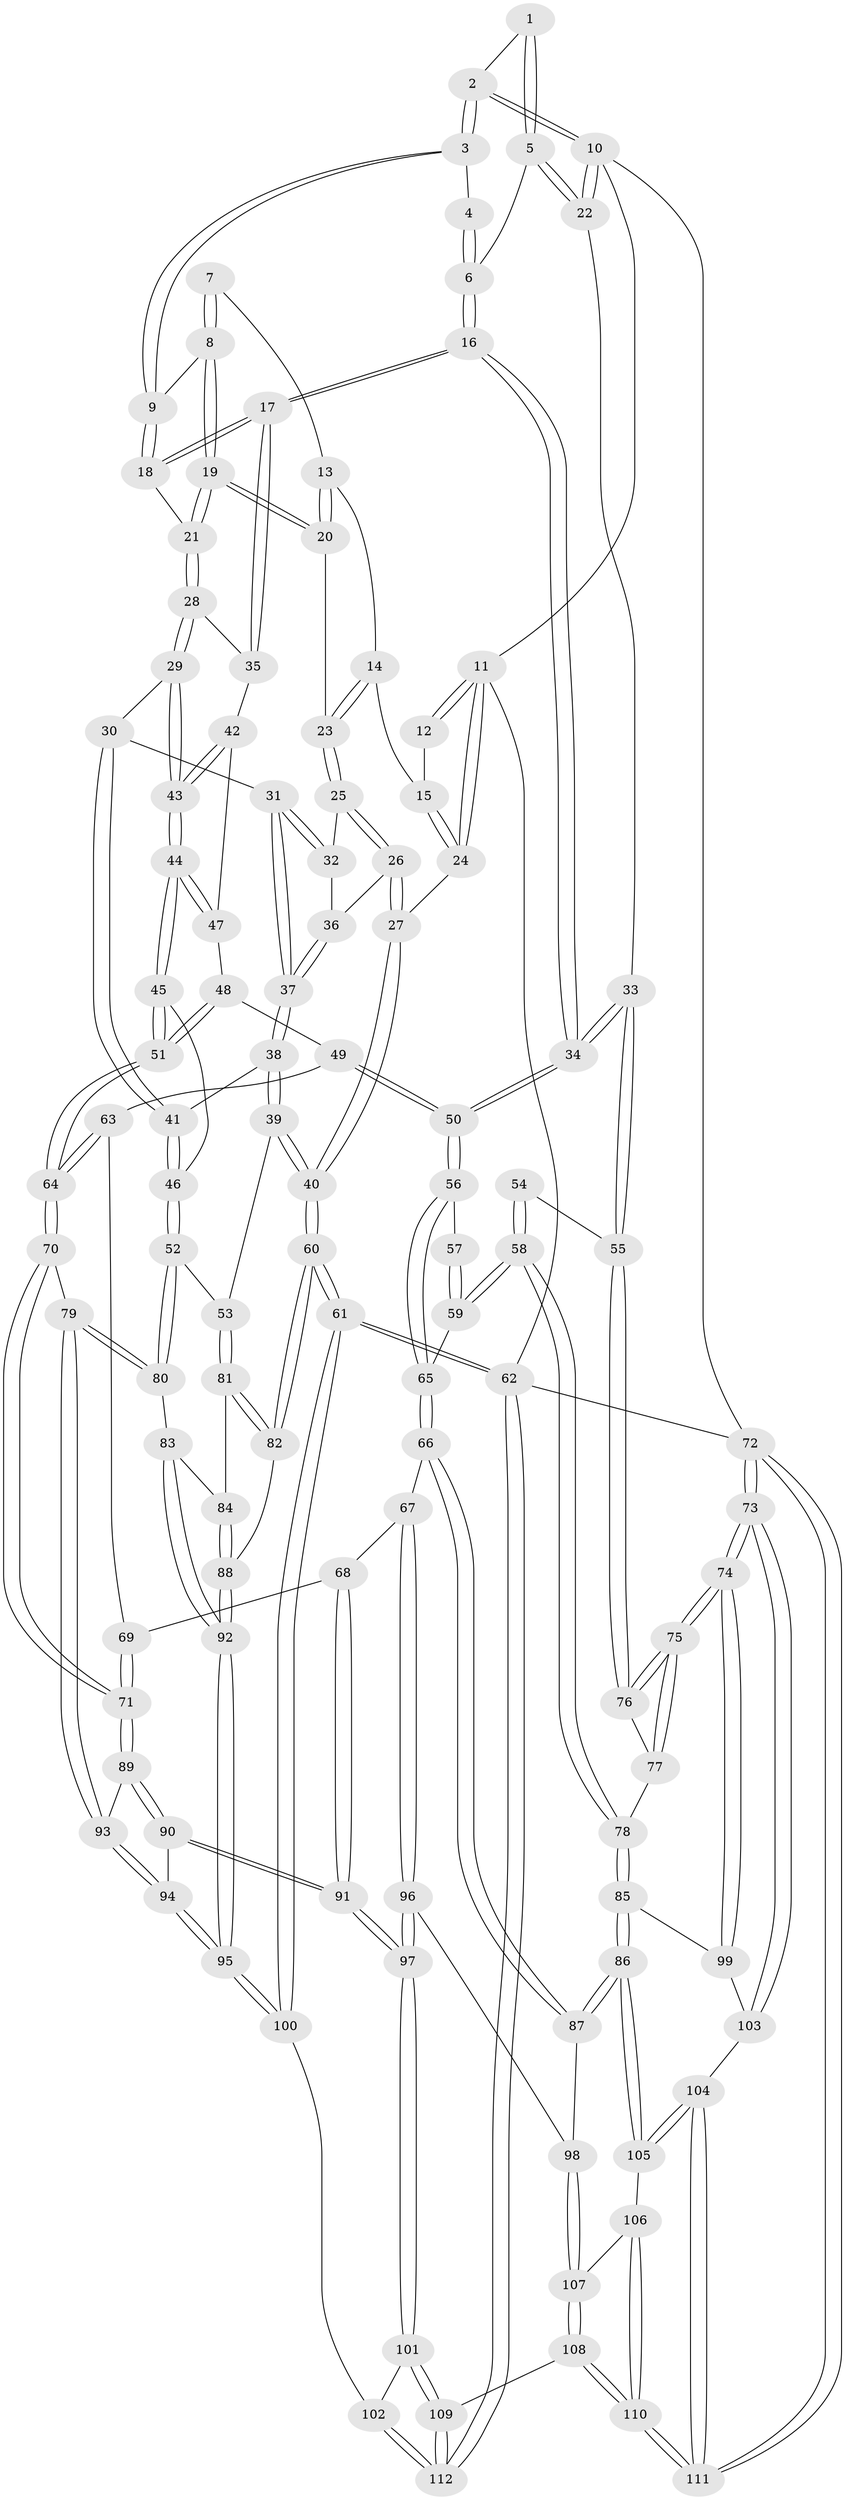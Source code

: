 // coarse degree distribution, {3: 0.208955223880597, 5: 0.29850746268656714, 4: 0.43283582089552236, 6: 0.029850746268656716, 8: 0.014925373134328358, 2: 0.014925373134328358}
// Generated by graph-tools (version 1.1) at 2025/42/03/06/25 10:42:34]
// undirected, 112 vertices, 277 edges
graph export_dot {
graph [start="1"]
  node [color=gray90,style=filled];
  1 [pos="+0.8046252351431759+0.029262447796481687"];
  2 [pos="+1+0"];
  3 [pos="+0.5203371826906598+0"];
  4 [pos="+0.7447344767832055+0.06335252944145531"];
  5 [pos="+0.758205178875296+0.18812091681033216"];
  6 [pos="+0.7446568804907572+0.1927363099613801"];
  7 [pos="+0.3162054539362897+0"];
  8 [pos="+0.43667181281969003+0"];
  9 [pos="+0.4733410551557883+0"];
  10 [pos="+1+0"];
  11 [pos="+0+0"];
  12 [pos="+0.14896663506515534+0"];
  13 [pos="+0.2282192325705613+0.0032848500471129396"];
  14 [pos="+0.11280202352248013+0.11401555370727277"];
  15 [pos="+0.023837659648597142+0.11315602938565505"];
  16 [pos="+0.5980775085578891+0.2749522811897377"];
  17 [pos="+0.5903449622941223+0.2684532377433414"];
  18 [pos="+0.483549683179581+0"];
  19 [pos="+0.28148359836344733+0.2151434281577038"];
  20 [pos="+0.2514680033021146+0.19296426221196147"];
  21 [pos="+0.30625483220743+0.24370250335325877"];
  22 [pos="+1+0.12865040033959518"];
  23 [pos="+0.15102905284460336+0.21000280068012225"];
  24 [pos="+0+0.21100064665207752"];
  25 [pos="+0.14084226302577296+0.23476033887678124"];
  26 [pos="+0+0.26666631077406233"];
  27 [pos="+0+0.2319162133572513"];
  28 [pos="+0.3385917338882612+0.31041196055896864"];
  29 [pos="+0.3281014719164603+0.31750314962485143"];
  30 [pos="+0.23158409792743234+0.3380779035756366"];
  31 [pos="+0.18663005015665932+0.3171743804193459"];
  32 [pos="+0.1610104959724674+0.29613627917662444"];
  33 [pos="+1+0.3331016559439486"];
  34 [pos="+0.6302291250544615+0.3616921337037866"];
  35 [pos="+0.349852901955176+0.3114467514199729"];
  36 [pos="+0.08422228807580111+0.33667459245852943"];
  37 [pos="+0.10035737018842092+0.40939128727275337"];
  38 [pos="+0.09885571959817836+0.43002514110307427"];
  39 [pos="+0+0.47135550512471575"];
  40 [pos="+0+0.438287677361696"];
  41 [pos="+0.1719306947256909+0.4620956267229381"];
  42 [pos="+0.38633422339748014+0.46120937206079077"];
  43 [pos="+0.28985699843138085+0.4662902744968392"];
  44 [pos="+0.25784900240361885+0.5266510061737649"];
  45 [pos="+0.24980351109898344+0.538350861963739"];
  46 [pos="+0.21448768768775836+0.542630092080235"];
  47 [pos="+0.3924749722890402+0.4708298248155485"];
  48 [pos="+0.40517092192235954+0.48250165525246097"];
  49 [pos="+0.5180919830606544+0.496495647994954"];
  50 [pos="+0.6311825234732584+0.40992029138212555"];
  51 [pos="+0.331922954573565+0.5821404524402298"];
  52 [pos="+0.20921287826929968+0.549152259311481"];
  53 [pos="+0.10008230909403541+0.5863321763718274"];
  54 [pos="+1+0.41196930739935983"];
  55 [pos="+1+0.3333369263929333"];
  56 [pos="+0.6787969745945925+0.48438784029987697"];
  57 [pos="+0.9355397648381958+0.4548657369518009"];
  58 [pos="+0.8649183997214231+0.6450086337333771"];
  59 [pos="+0.8092066908733476+0.5993083055193429"];
  60 [pos="+0+0.7445820389754181"];
  61 [pos="+0+0.8905595633110732"];
  62 [pos="+0+1"];
  63 [pos="+0.5098817318355696+0.5124676846718075"];
  64 [pos="+0.3348226332709787+0.5853849244658086"];
  65 [pos="+0.7019587638484927+0.5507099555655139"];
  66 [pos="+0.6622627376916294+0.6510764175754397"];
  67 [pos="+0.6145604809671331+0.66103866335512"];
  68 [pos="+0.5042575766408157+0.6559829429638"];
  69 [pos="+0.508560284980754+0.5170251461134796"];
  70 [pos="+0.364491378890449+0.6411552812089122"];
  71 [pos="+0.37593317656103603+0.6560935518401584"];
  72 [pos="+1+1"];
  73 [pos="+1+1"];
  74 [pos="+1+0.8209609086331082"];
  75 [pos="+1+0.6292550810969406"];
  76 [pos="+1+0.42656063072359085"];
  77 [pos="+0.8977376946277423+0.6507984967841244"];
  78 [pos="+0.8721057482205721+0.6569291579083347"];
  79 [pos="+0.22123785418071035+0.6779468310159542"];
  80 [pos="+0.21253239261684403+0.6671264582960464"];
  81 [pos="+0.09164224601218354+0.6037990308866185"];
  82 [pos="+0+0.7041297610284841"];
  83 [pos="+0.15057162203274188+0.6951895287073603"];
  84 [pos="+0.13917536726876142+0.6866472125551549"];
  85 [pos="+0.8764553161431304+0.7371859180339583"];
  86 [pos="+0.7670058753963072+0.8208492693034596"];
  87 [pos="+0.6687682967660553+0.6858996320332309"];
  88 [pos="+0+0.7059378696598008"];
  89 [pos="+0.38782217788373885+0.68604548156808"];
  90 [pos="+0.4097855036536867+0.7297109731195177"];
  91 [pos="+0.4187895809734675+0.7360847796282822"];
  92 [pos="+0.1262857228700024+0.7810524629992766"];
  93 [pos="+0.2252329111409897+0.6864187223836058"];
  94 [pos="+0.24852910202463788+0.7665777826976439"];
  95 [pos="+0.1788832277443445+0.8666809100589815"];
  96 [pos="+0.4756679542106417+0.8192267142633105"];
  97 [pos="+0.4565570443613591+0.8180590291180143"];
  98 [pos="+0.5533724841208996+0.8355197773156945"];
  99 [pos="+0.9607716619409197+0.7829681000887436"];
  100 [pos="+0.17802025435766036+0.8874456556091279"];
  101 [pos="+0.4262943644163009+0.8720818394943899"];
  102 [pos="+0.1921729182860855+0.9108142959893005"];
  103 [pos="+0.8907359588121359+0.9325133998725431"];
  104 [pos="+0.8609477183672897+0.9424488672207517"];
  105 [pos="+0.7572261991589566+0.85583725517256"];
  106 [pos="+0.7110561525155326+0.8854637629298502"];
  107 [pos="+0.6006229109782238+0.869482104700905"];
  108 [pos="+0.5038621463506118+1"];
  109 [pos="+0.4646440214725571+1"];
  110 [pos="+0.657879209487342+1"];
  111 [pos="+0.8240319385593962+1"];
  112 [pos="+0.2035127167660624+1"];
  1 -- 2;
  1 -- 5;
  1 -- 5;
  2 -- 3;
  2 -- 3;
  2 -- 10;
  2 -- 10;
  3 -- 4;
  3 -- 9;
  3 -- 9;
  4 -- 6;
  4 -- 6;
  5 -- 6;
  5 -- 22;
  5 -- 22;
  6 -- 16;
  6 -- 16;
  7 -- 8;
  7 -- 8;
  7 -- 13;
  8 -- 9;
  8 -- 19;
  8 -- 19;
  9 -- 18;
  9 -- 18;
  10 -- 11;
  10 -- 22;
  10 -- 22;
  10 -- 72;
  11 -- 12;
  11 -- 12;
  11 -- 24;
  11 -- 24;
  11 -- 62;
  12 -- 15;
  13 -- 14;
  13 -- 20;
  13 -- 20;
  14 -- 15;
  14 -- 23;
  14 -- 23;
  15 -- 24;
  15 -- 24;
  16 -- 17;
  16 -- 17;
  16 -- 34;
  16 -- 34;
  17 -- 18;
  17 -- 18;
  17 -- 35;
  17 -- 35;
  18 -- 21;
  19 -- 20;
  19 -- 20;
  19 -- 21;
  19 -- 21;
  20 -- 23;
  21 -- 28;
  21 -- 28;
  22 -- 33;
  23 -- 25;
  23 -- 25;
  24 -- 27;
  25 -- 26;
  25 -- 26;
  25 -- 32;
  26 -- 27;
  26 -- 27;
  26 -- 36;
  27 -- 40;
  27 -- 40;
  28 -- 29;
  28 -- 29;
  28 -- 35;
  29 -- 30;
  29 -- 43;
  29 -- 43;
  30 -- 31;
  30 -- 41;
  30 -- 41;
  31 -- 32;
  31 -- 32;
  31 -- 37;
  31 -- 37;
  32 -- 36;
  33 -- 34;
  33 -- 34;
  33 -- 55;
  33 -- 55;
  34 -- 50;
  34 -- 50;
  35 -- 42;
  36 -- 37;
  36 -- 37;
  37 -- 38;
  37 -- 38;
  38 -- 39;
  38 -- 39;
  38 -- 41;
  39 -- 40;
  39 -- 40;
  39 -- 53;
  40 -- 60;
  40 -- 60;
  41 -- 46;
  41 -- 46;
  42 -- 43;
  42 -- 43;
  42 -- 47;
  43 -- 44;
  43 -- 44;
  44 -- 45;
  44 -- 45;
  44 -- 47;
  44 -- 47;
  45 -- 46;
  45 -- 51;
  45 -- 51;
  46 -- 52;
  46 -- 52;
  47 -- 48;
  48 -- 49;
  48 -- 51;
  48 -- 51;
  49 -- 50;
  49 -- 50;
  49 -- 63;
  50 -- 56;
  50 -- 56;
  51 -- 64;
  51 -- 64;
  52 -- 53;
  52 -- 80;
  52 -- 80;
  53 -- 81;
  53 -- 81;
  54 -- 55;
  54 -- 58;
  54 -- 58;
  55 -- 76;
  55 -- 76;
  56 -- 57;
  56 -- 65;
  56 -- 65;
  57 -- 59;
  57 -- 59;
  58 -- 59;
  58 -- 59;
  58 -- 78;
  58 -- 78;
  59 -- 65;
  60 -- 61;
  60 -- 61;
  60 -- 82;
  60 -- 82;
  61 -- 62;
  61 -- 62;
  61 -- 100;
  61 -- 100;
  62 -- 112;
  62 -- 112;
  62 -- 72;
  63 -- 64;
  63 -- 64;
  63 -- 69;
  64 -- 70;
  64 -- 70;
  65 -- 66;
  65 -- 66;
  66 -- 67;
  66 -- 87;
  66 -- 87;
  67 -- 68;
  67 -- 96;
  67 -- 96;
  68 -- 69;
  68 -- 91;
  68 -- 91;
  69 -- 71;
  69 -- 71;
  70 -- 71;
  70 -- 71;
  70 -- 79;
  71 -- 89;
  71 -- 89;
  72 -- 73;
  72 -- 73;
  72 -- 111;
  72 -- 111;
  73 -- 74;
  73 -- 74;
  73 -- 103;
  73 -- 103;
  74 -- 75;
  74 -- 75;
  74 -- 99;
  74 -- 99;
  75 -- 76;
  75 -- 76;
  75 -- 77;
  75 -- 77;
  76 -- 77;
  77 -- 78;
  78 -- 85;
  78 -- 85;
  79 -- 80;
  79 -- 80;
  79 -- 93;
  79 -- 93;
  80 -- 83;
  81 -- 82;
  81 -- 82;
  81 -- 84;
  82 -- 88;
  83 -- 84;
  83 -- 92;
  83 -- 92;
  84 -- 88;
  84 -- 88;
  85 -- 86;
  85 -- 86;
  85 -- 99;
  86 -- 87;
  86 -- 87;
  86 -- 105;
  86 -- 105;
  87 -- 98;
  88 -- 92;
  88 -- 92;
  89 -- 90;
  89 -- 90;
  89 -- 93;
  90 -- 91;
  90 -- 91;
  90 -- 94;
  91 -- 97;
  91 -- 97;
  92 -- 95;
  92 -- 95;
  93 -- 94;
  93 -- 94;
  94 -- 95;
  94 -- 95;
  95 -- 100;
  95 -- 100;
  96 -- 97;
  96 -- 97;
  96 -- 98;
  97 -- 101;
  97 -- 101;
  98 -- 107;
  98 -- 107;
  99 -- 103;
  100 -- 102;
  101 -- 102;
  101 -- 109;
  101 -- 109;
  102 -- 112;
  102 -- 112;
  103 -- 104;
  104 -- 105;
  104 -- 105;
  104 -- 111;
  104 -- 111;
  105 -- 106;
  106 -- 107;
  106 -- 110;
  106 -- 110;
  107 -- 108;
  107 -- 108;
  108 -- 109;
  108 -- 110;
  108 -- 110;
  109 -- 112;
  109 -- 112;
  110 -- 111;
  110 -- 111;
}
